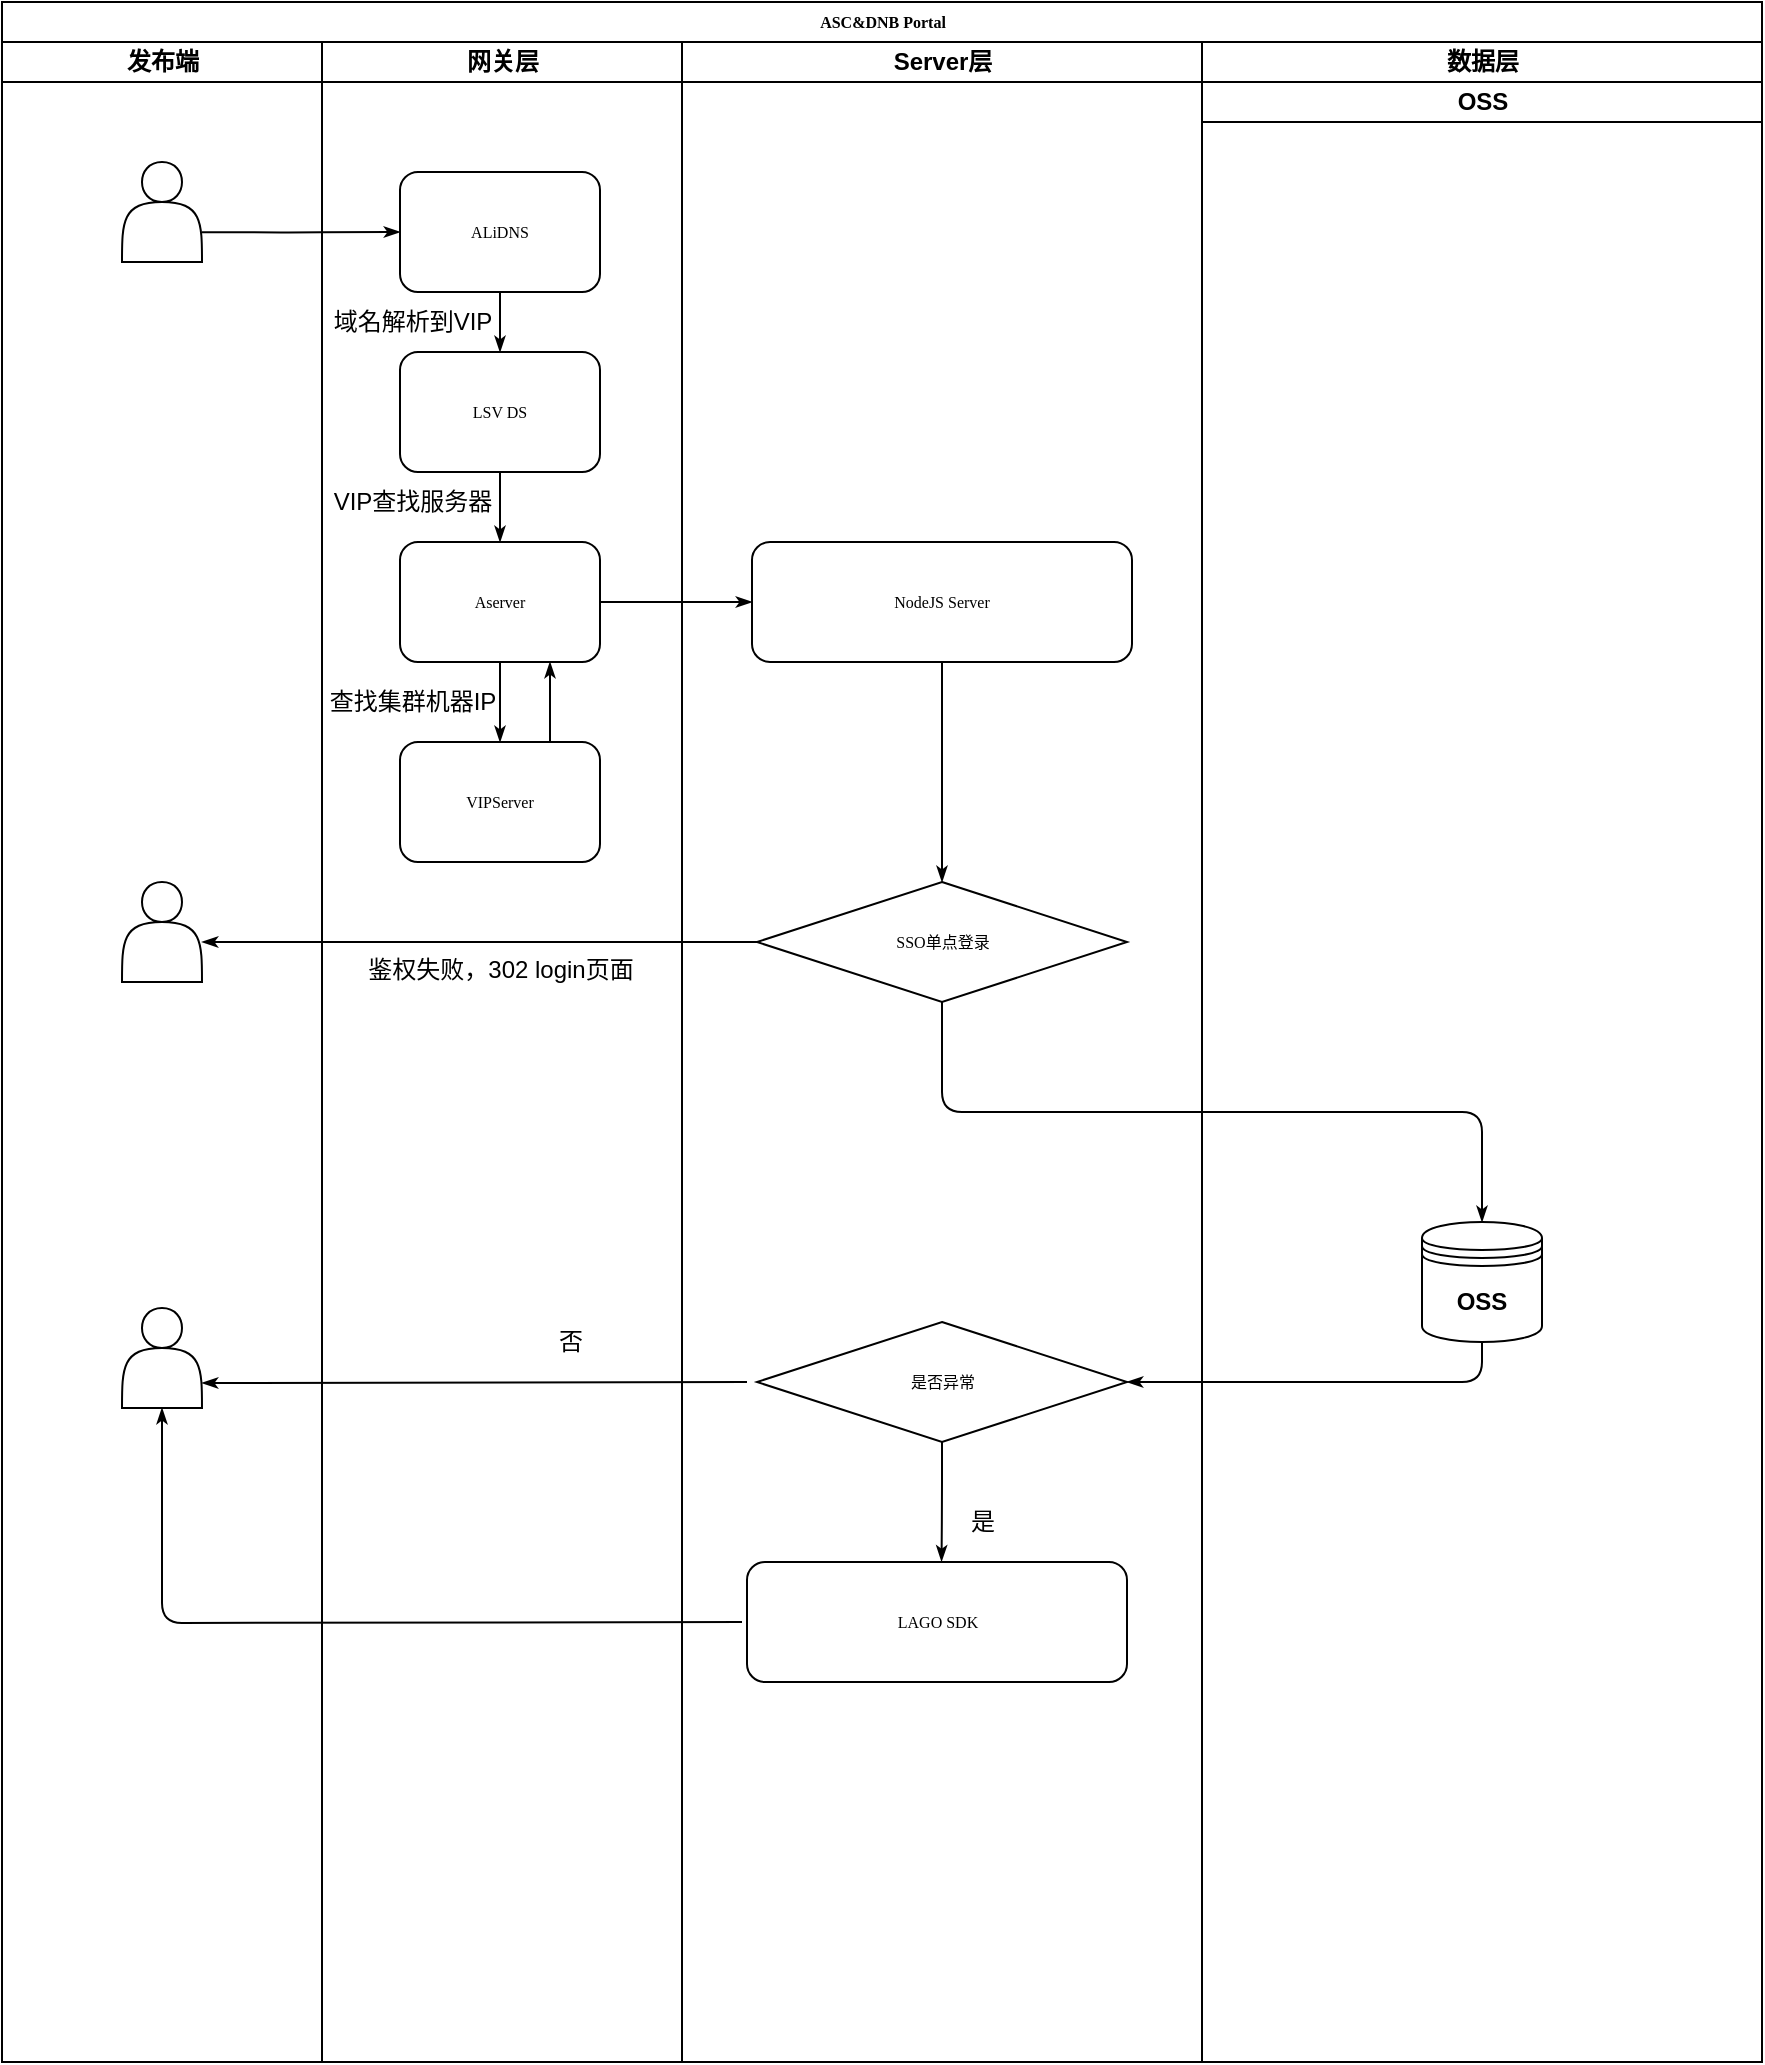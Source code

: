 <mxfile version="19.0.0" type="github">
  <diagram name="Page-1" id="74e2e168-ea6b-b213-b513-2b3c1d86103e">
    <mxGraphModel dx="1091" dy="640" grid="1" gridSize="10" guides="1" tooltips="1" connect="1" arrows="1" fold="1" page="1" pageScale="1" pageWidth="1100" pageHeight="850" background="none" math="0" shadow="0">
      <root>
        <mxCell id="0" />
        <mxCell id="1" parent="0" />
        <mxCell id="77e6c97f196da883-1" value="ASC&amp;amp;DNB Portal" style="swimlane;html=1;childLayout=stackLayout;startSize=20;rounded=0;shadow=0;labelBackgroundColor=none;strokeWidth=1;fontFamily=Verdana;fontSize=8;align=center;" parent="1" vertex="1">
          <mxGeometry x="70" y="40" width="880" height="1030" as="geometry" />
        </mxCell>
        <mxCell id="77e6c97f196da883-2" value="发布端" style="swimlane;html=1;startSize=20;" parent="77e6c97f196da883-1" vertex="1">
          <mxGeometry y="20" width="160" height="1010" as="geometry" />
        </mxCell>
        <mxCell id="hVIOwAaKkfjhpu5tAFnX-1" value="" style="shape=actor;whiteSpace=wrap;html=1;" parent="77e6c97f196da883-2" vertex="1">
          <mxGeometry x="60" y="60" width="40" height="50" as="geometry" />
        </mxCell>
        <mxCell id="hVIOwAaKkfjhpu5tAFnX-23" value="" style="shape=actor;whiteSpace=wrap;html=1;" parent="77e6c97f196da883-2" vertex="1">
          <mxGeometry x="60" y="633" width="40" height="50" as="geometry" />
        </mxCell>
        <mxCell id="hVIOwAaKkfjhpu5tAFnX-60" value="" style="shape=actor;whiteSpace=wrap;html=1;" parent="77e6c97f196da883-2" vertex="1">
          <mxGeometry x="60" y="420" width="40" height="50" as="geometry" />
        </mxCell>
        <mxCell id="77e6c97f196da883-26" style="edgeStyle=orthogonalEdgeStyle;rounded=1;html=1;labelBackgroundColor=none;startArrow=none;startFill=0;startSize=5;endArrow=classicThin;endFill=1;endSize=5;jettySize=auto;orthogonalLoop=1;strokeWidth=1;fontFamily=Verdana;fontSize=8;exitX=0.999;exitY=0.703;exitDx=0;exitDy=0;exitPerimeter=0;" parent="77e6c97f196da883-1" source="hVIOwAaKkfjhpu5tAFnX-1" target="77e6c97f196da883-11" edge="1">
          <mxGeometry relative="1" as="geometry">
            <mxPoint x="120" y="115" as="sourcePoint" />
          </mxGeometry>
        </mxCell>
        <mxCell id="77e6c97f196da883-39" style="edgeStyle=orthogonalEdgeStyle;rounded=1;html=1;labelBackgroundColor=none;startArrow=none;startFill=0;startSize=5;endArrow=classicThin;endFill=1;endSize=5;jettySize=auto;orthogonalLoop=1;strokeWidth=1;fontFamily=Verdana;fontSize=8" parent="77e6c97f196da883-1" edge="1">
          <mxGeometry relative="1" as="geometry">
            <mxPoint x="600" y="690" as="sourcePoint" />
          </mxGeometry>
        </mxCell>
        <mxCell id="77e6c97f196da883-40" style="edgeStyle=orthogonalEdgeStyle;rounded=1;html=1;labelBackgroundColor=none;startArrow=none;startFill=0;startSize=5;endArrow=classicThin;endFill=1;endSize=5;jettySize=auto;orthogonalLoop=1;strokeWidth=1;fontFamily=Verdana;fontSize=8" parent="77e6c97f196da883-1" edge="1">
          <mxGeometry relative="1" as="geometry">
            <mxPoint x="770" y="690" as="sourcePoint" />
          </mxGeometry>
        </mxCell>
        <mxCell id="107ba76e4e335f99-1" style="edgeStyle=orthogonalEdgeStyle;rounded=1;html=1;labelBackgroundColor=none;startArrow=none;startFill=0;startSize=5;endArrow=classicThin;endFill=1;endSize=5;jettySize=auto;orthogonalLoop=1;strokeWidth=1;fontFamily=Verdana;fontSize=8" parent="77e6c97f196da883-1" edge="1">
          <mxGeometry relative="1" as="geometry">
            <mxPoint x="610" y="450" as="sourcePoint" />
          </mxGeometry>
        </mxCell>
        <mxCell id="107ba76e4e335f99-3" style="edgeStyle=orthogonalEdgeStyle;rounded=1;html=1;labelBackgroundColor=none;startArrow=none;startFill=0;startSize=5;endArrow=classicThin;endFill=1;endSize=5;jettySize=auto;orthogonalLoop=1;strokeColor=#000000;strokeWidth=1;fontFamily=Verdana;fontSize=8;fontColor=#000000;" parent="77e6c97f196da883-1" edge="1">
          <mxGeometry relative="1" as="geometry">
            <mxPoint x="610" y="610" as="targetPoint" />
          </mxGeometry>
        </mxCell>
        <mxCell id="77e6c97f196da883-3" value="网关层" style="swimlane;html=1;startSize=20;" parent="77e6c97f196da883-1" vertex="1">
          <mxGeometry x="160" y="20" width="180" height="1010" as="geometry" />
        </mxCell>
        <mxCell id="77e6c97f196da883-11" value="ALiDNS" style="rounded=1;whiteSpace=wrap;html=1;shadow=0;labelBackgroundColor=none;strokeWidth=1;fontFamily=Verdana;fontSize=8;align=center;" parent="77e6c97f196da883-3" vertex="1">
          <mxGeometry x="39" y="65" width="100" height="60" as="geometry" />
        </mxCell>
        <mxCell id="77e6c97f196da883-9" value="LSV DS" style="rounded=1;whiteSpace=wrap;html=1;shadow=0;labelBackgroundColor=none;strokeWidth=1;fontFamily=Verdana;fontSize=8;align=center;" parent="77e6c97f196da883-3" vertex="1">
          <mxGeometry x="39" y="155" width="100" height="60" as="geometry" />
        </mxCell>
        <mxCell id="hVIOwAaKkfjhpu5tAFnX-2" style="edgeStyle=orthogonalEdgeStyle;rounded=1;html=1;labelBackgroundColor=none;startArrow=none;startFill=0;startSize=5;endArrow=classicThin;endFill=1;endSize=5;jettySize=auto;orthogonalLoop=1;strokeWidth=1;fontFamily=Verdana;fontSize=8;exitX=0.5;exitY=1;exitDx=0;exitDy=0;entryX=0.5;entryY=0;entryDx=0;entryDy=0;" parent="77e6c97f196da883-3" source="77e6c97f196da883-11" target="77e6c97f196da883-9" edge="1">
          <mxGeometry relative="1" as="geometry">
            <mxPoint x="259" y="214" as="sourcePoint" />
            <mxPoint x="89" y="150" as="targetPoint" />
          </mxGeometry>
        </mxCell>
        <mxCell id="hVIOwAaKkfjhpu5tAFnX-3" value="Aserver" style="rounded=1;whiteSpace=wrap;html=1;shadow=0;labelBackgroundColor=none;strokeWidth=1;fontFamily=Verdana;fontSize=8;align=center;" parent="77e6c97f196da883-3" vertex="1">
          <mxGeometry x="39" y="250" width="100" height="60" as="geometry" />
        </mxCell>
        <mxCell id="hVIOwAaKkfjhpu5tAFnX-4" style="edgeStyle=orthogonalEdgeStyle;rounded=1;html=1;labelBackgroundColor=none;startArrow=none;startFill=0;startSize=5;endArrow=classicThin;endFill=1;endSize=5;jettySize=auto;orthogonalLoop=1;strokeWidth=1;fontFamily=Verdana;fontSize=8;exitX=0.5;exitY=1;exitDx=0;exitDy=0;entryX=0.5;entryY=0;entryDx=0;entryDy=0;" parent="77e6c97f196da883-3" source="77e6c97f196da883-9" target="hVIOwAaKkfjhpu5tAFnX-3" edge="1">
          <mxGeometry relative="1" as="geometry">
            <mxPoint x="99" y="135" as="sourcePoint" />
            <mxPoint x="99" y="165" as="targetPoint" />
          </mxGeometry>
        </mxCell>
        <mxCell id="hVIOwAaKkfjhpu5tAFnX-5" value="VIPServer" style="rounded=1;whiteSpace=wrap;html=1;shadow=0;labelBackgroundColor=none;strokeWidth=1;fontFamily=Verdana;fontSize=8;align=center;" parent="77e6c97f196da883-3" vertex="1">
          <mxGeometry x="39" y="350" width="100" height="60" as="geometry" />
        </mxCell>
        <mxCell id="hVIOwAaKkfjhpu5tAFnX-6" style="edgeStyle=orthogonalEdgeStyle;rounded=1;html=1;labelBackgroundColor=none;startArrow=none;startFill=0;startSize=5;endArrow=classicThin;endFill=1;endSize=5;jettySize=auto;orthogonalLoop=1;strokeWidth=1;fontFamily=Verdana;fontSize=8;exitX=0.5;exitY=1;exitDx=0;exitDy=0;" parent="77e6c97f196da883-3" source="hVIOwAaKkfjhpu5tAFnX-3" target="hVIOwAaKkfjhpu5tAFnX-5" edge="1">
          <mxGeometry relative="1" as="geometry">
            <mxPoint x="99" y="225" as="sourcePoint" />
            <mxPoint x="99" y="260" as="targetPoint" />
          </mxGeometry>
        </mxCell>
        <mxCell id="hVIOwAaKkfjhpu5tAFnX-8" value="域名解析到VIP" style="text;html=1;align=center;verticalAlign=middle;resizable=0;points=[];autosize=1;strokeColor=none;fillColor=none;" parent="77e6c97f196da883-3" vertex="1">
          <mxGeometry y="130" width="90" height="20" as="geometry" />
        </mxCell>
        <mxCell id="hVIOwAaKkfjhpu5tAFnX-9" value="VIP查找服务器" style="text;html=1;align=center;verticalAlign=middle;resizable=0;points=[];autosize=1;strokeColor=none;fillColor=none;" parent="77e6c97f196da883-3" vertex="1">
          <mxGeometry y="220" width="90" height="20" as="geometry" />
        </mxCell>
        <mxCell id="hVIOwAaKkfjhpu5tAFnX-10" value="查找集群机器IP" style="text;html=1;align=center;verticalAlign=middle;resizable=0;points=[];autosize=1;strokeColor=none;fillColor=none;" parent="77e6c97f196da883-3" vertex="1">
          <mxGeometry x="-5" y="320" width="100" height="20" as="geometry" />
        </mxCell>
        <mxCell id="hVIOwAaKkfjhpu5tAFnX-11" style="edgeStyle=orthogonalEdgeStyle;rounded=1;html=1;labelBackgroundColor=none;startArrow=none;startFill=0;startSize=5;endArrow=classicThin;endFill=1;endSize=5;jettySize=auto;orthogonalLoop=1;strokeWidth=1;fontFamily=Verdana;fontSize=8;exitX=0.75;exitY=0;exitDx=0;exitDy=0;entryX=0.75;entryY=1;entryDx=0;entryDy=0;" parent="77e6c97f196da883-3" source="hVIOwAaKkfjhpu5tAFnX-5" target="hVIOwAaKkfjhpu5tAFnX-3" edge="1">
          <mxGeometry relative="1" as="geometry">
            <mxPoint x="149" y="390" as="sourcePoint" />
            <mxPoint x="220" y="390" as="targetPoint" />
          </mxGeometry>
        </mxCell>
        <mxCell id="hVIOwAaKkfjhpu5tAFnX-59" value="鉴权失败，302 login页面" style="text;html=1;align=center;verticalAlign=middle;resizable=0;points=[];autosize=1;strokeColor=none;fillColor=none;" parent="77e6c97f196da883-3" vertex="1">
          <mxGeometry x="14" y="454" width="150" height="20" as="geometry" />
        </mxCell>
        <mxCell id="VrZTXEqJxMny08ipiVGm-5" value="否" style="text;html=1;align=center;verticalAlign=middle;resizable=0;points=[];autosize=1;strokeColor=none;fillColor=none;" vertex="1" parent="77e6c97f196da883-3">
          <mxGeometry x="109" y="640" width="30" height="20" as="geometry" />
        </mxCell>
        <mxCell id="77e6c97f196da883-4" value="Server层" style="swimlane;html=1;startSize=20;" parent="77e6c97f196da883-1" vertex="1">
          <mxGeometry x="340" y="20" width="260" height="1010" as="geometry" />
        </mxCell>
        <mxCell id="77e6c97f196da883-14" value="NodeJS Server" style="rounded=1;whiteSpace=wrap;html=1;shadow=0;labelBackgroundColor=none;strokeWidth=1;fontFamily=Verdana;fontSize=8;align=center;" parent="77e6c97f196da883-4" vertex="1">
          <mxGeometry x="35" y="250" width="190" height="60" as="geometry" />
        </mxCell>
        <mxCell id="hVIOwAaKkfjhpu5tAFnX-14" style="edgeStyle=orthogonalEdgeStyle;rounded=1;html=1;labelBackgroundColor=none;startArrow=none;startFill=0;startSize=5;endArrow=classicThin;endFill=1;endSize=5;jettySize=auto;orthogonalLoop=1;strokeWidth=1;fontFamily=Verdana;fontSize=8;exitX=0.5;exitY=1;exitDx=0;exitDy=0;entryX=0.5;entryY=0;entryDx=0;entryDy=0;" parent="77e6c97f196da883-4" source="77e6c97f196da883-14" target="hVIOwAaKkfjhpu5tAFnX-56" edge="1">
          <mxGeometry relative="1" as="geometry">
            <mxPoint x="-31" y="290" as="sourcePoint" />
            <mxPoint x="40" y="290" as="targetPoint" />
          </mxGeometry>
        </mxCell>
        <mxCell id="hVIOwAaKkfjhpu5tAFnX-56" value="SSO单点登录" style="rhombus;whiteSpace=wrap;html=1;rounded=0;shadow=0;labelBackgroundColor=none;strokeWidth=1;fontFamily=Verdana;fontSize=8;align=center;" parent="77e6c97f196da883-4" vertex="1">
          <mxGeometry x="37.5" y="420" width="185" height="60" as="geometry" />
        </mxCell>
        <mxCell id="VrZTXEqJxMny08ipiVGm-1" value="LAGO SDK" style="rounded=1;whiteSpace=wrap;html=1;shadow=0;labelBackgroundColor=none;strokeWidth=1;fontFamily=Verdana;fontSize=8;align=center;" vertex="1" parent="77e6c97f196da883-4">
          <mxGeometry x="32.5" y="760" width="190" height="60" as="geometry" />
        </mxCell>
        <mxCell id="VrZTXEqJxMny08ipiVGm-2" value="是否异常" style="rhombus;whiteSpace=wrap;html=1;rounded=0;shadow=0;labelBackgroundColor=none;strokeWidth=1;fontFamily=Verdana;fontSize=8;align=center;" vertex="1" parent="77e6c97f196da883-4">
          <mxGeometry x="37.5" y="640" width="185" height="60" as="geometry" />
        </mxCell>
        <mxCell id="VrZTXEqJxMny08ipiVGm-3" style="edgeStyle=orthogonalEdgeStyle;rounded=1;html=1;labelBackgroundColor=none;startArrow=none;startFill=0;startSize=5;endArrow=classicThin;endFill=1;endSize=5;jettySize=auto;orthogonalLoop=1;strokeWidth=1;fontFamily=Verdana;fontSize=8;exitX=0.5;exitY=1;exitDx=0;exitDy=0;entryX=0.512;entryY=-0.005;entryDx=0;entryDy=0;entryPerimeter=0;" edge="1" parent="77e6c97f196da883-4" source="VrZTXEqJxMny08ipiVGm-2" target="VrZTXEqJxMny08ipiVGm-1">
          <mxGeometry relative="1" as="geometry">
            <mxPoint x="140" y="320" as="sourcePoint" />
            <mxPoint x="140" y="430" as="targetPoint" />
          </mxGeometry>
        </mxCell>
        <mxCell id="VrZTXEqJxMny08ipiVGm-4" value="是" style="text;html=1;align=center;verticalAlign=middle;resizable=0;points=[];autosize=1;strokeColor=none;fillColor=none;" vertex="1" parent="77e6c97f196da883-4">
          <mxGeometry x="135" y="730" width="30" height="20" as="geometry" />
        </mxCell>
        <mxCell id="hVIOwAaKkfjhpu5tAFnX-7" style="edgeStyle=orthogonalEdgeStyle;rounded=1;html=1;labelBackgroundColor=none;startArrow=none;startFill=0;startSize=5;endArrow=classicThin;endFill=1;endSize=5;jettySize=auto;orthogonalLoop=1;strokeWidth=1;fontFamily=Verdana;fontSize=8;exitX=1;exitY=0.5;exitDx=0;exitDy=0;entryX=0;entryY=0.5;entryDx=0;entryDy=0;" parent="77e6c97f196da883-1" source="hVIOwAaKkfjhpu5tAFnX-3" target="77e6c97f196da883-14" edge="1">
          <mxGeometry relative="1" as="geometry">
            <mxPoint x="250" y="340" as="sourcePoint" />
            <mxPoint x="250" y="380" as="targetPoint" />
          </mxGeometry>
        </mxCell>
        <mxCell id="hVIOwAaKkfjhpu5tAFnX-28" value="数据层" style="swimlane;html=1;startSize=20;" parent="77e6c97f196da883-1" vertex="1">
          <mxGeometry x="600" y="20" width="280" height="1010" as="geometry" />
        </mxCell>
        <mxCell id="hVIOwAaKkfjhpu5tAFnX-37" value="OSS" style="swimlane;html=1;startSize=20;" parent="hVIOwAaKkfjhpu5tAFnX-28" vertex="1">
          <mxGeometry y="20" width="280" height="990" as="geometry" />
        </mxCell>
        <mxCell id="hVIOwAaKkfjhpu5tAFnX-39" value="&lt;span style=&quot;font-weight: 700;&quot;&gt;OSS&lt;/span&gt;" style="shape=datastore;whiteSpace=wrap;html=1;" parent="hVIOwAaKkfjhpu5tAFnX-37" vertex="1">
          <mxGeometry x="110" y="570" width="60" height="60" as="geometry" />
        </mxCell>
        <mxCell id="hVIOwAaKkfjhpu5tAFnX-44" style="edgeStyle=orthogonalEdgeStyle;rounded=1;html=1;labelBackgroundColor=none;startArrow=none;startFill=0;startSize=5;endArrow=classicThin;endFill=1;endSize=5;jettySize=auto;orthogonalLoop=1;strokeWidth=1;fontFamily=Verdana;fontSize=8;exitX=0.5;exitY=1;exitDx=0;exitDy=0;entryX=1;entryY=0.5;entryDx=0;entryDy=0;" parent="77e6c97f196da883-1" source="hVIOwAaKkfjhpu5tAFnX-39" edge="1">
          <mxGeometry relative="1" as="geometry">
            <mxPoint x="400" y="520.0" as="sourcePoint" />
            <mxPoint x="562.5" y="690" as="targetPoint" />
            <Array as="points">
              <mxPoint x="740" y="690" />
            </Array>
          </mxGeometry>
        </mxCell>
        <mxCell id="hVIOwAaKkfjhpu5tAFnX-62" style="edgeStyle=orthogonalEdgeStyle;rounded=1;html=1;labelBackgroundColor=none;startArrow=none;startFill=0;startSize=5;endArrow=classicThin;endFill=1;endSize=5;jettySize=auto;orthogonalLoop=1;strokeWidth=1;fontFamily=Verdana;fontSize=8;exitX=0.5;exitY=1;exitDx=0;exitDy=0;entryX=0.5;entryY=0;entryDx=0;entryDy=0;" parent="77e6c97f196da883-1" source="hVIOwAaKkfjhpu5tAFnX-56" target="hVIOwAaKkfjhpu5tAFnX-39" edge="1">
          <mxGeometry relative="1" as="geometry">
            <mxPoint x="480" y="340" as="sourcePoint" />
            <mxPoint x="480" y="450" as="targetPoint" />
          </mxGeometry>
        </mxCell>
        <mxCell id="t46KUz3yKEzvyILG9cqa-3" style="edgeStyle=orthogonalEdgeStyle;rounded=1;html=1;labelBackgroundColor=none;startArrow=none;startFill=0;startSize=5;endArrow=classicThin;endFill=1;endSize=5;jettySize=auto;orthogonalLoop=1;strokeWidth=1;fontFamily=Verdana;fontSize=8;exitX=0;exitY=0.5;exitDx=0;exitDy=0;entryX=1;entryY=0.75;entryDx=0;entryDy=0;" parent="77e6c97f196da883-1" target="hVIOwAaKkfjhpu5tAFnX-23" edge="1">
          <mxGeometry relative="1" as="geometry">
            <mxPoint x="372.5" y="690" as="sourcePoint" />
            <mxPoint x="260" y="550" as="targetPoint" />
          </mxGeometry>
        </mxCell>
        <mxCell id="hVIOwAaKkfjhpu5tAFnX-58" style="edgeStyle=orthogonalEdgeStyle;rounded=1;html=1;labelBackgroundColor=none;startArrow=none;startFill=0;startSize=5;endArrow=classicThin;endFill=1;endSize=5;jettySize=auto;orthogonalLoop=1;strokeWidth=1;fontFamily=Verdana;fontSize=8;exitX=0;exitY=0.5;exitDx=0;exitDy=0;" parent="1" source="hVIOwAaKkfjhpu5tAFnX-56" edge="1">
          <mxGeometry relative="1" as="geometry">
            <mxPoint x="550" y="380" as="sourcePoint" />
            <mxPoint x="170" y="510" as="targetPoint" />
          </mxGeometry>
        </mxCell>
        <mxCell id="VrZTXEqJxMny08ipiVGm-6" style="edgeStyle=orthogonalEdgeStyle;rounded=1;html=1;labelBackgroundColor=none;startArrow=none;startFill=0;startSize=5;endArrow=classicThin;endFill=1;endSize=5;jettySize=auto;orthogonalLoop=1;strokeWidth=1;fontFamily=Verdana;fontSize=8;entryX=0.5;entryY=1;entryDx=0;entryDy=0;" edge="1" parent="1" target="hVIOwAaKkfjhpu5tAFnX-23">
          <mxGeometry relative="1" as="geometry">
            <mxPoint x="440" y="850" as="sourcePoint" />
            <mxPoint x="180" y="740.5" as="targetPoint" />
          </mxGeometry>
        </mxCell>
      </root>
    </mxGraphModel>
  </diagram>
</mxfile>
